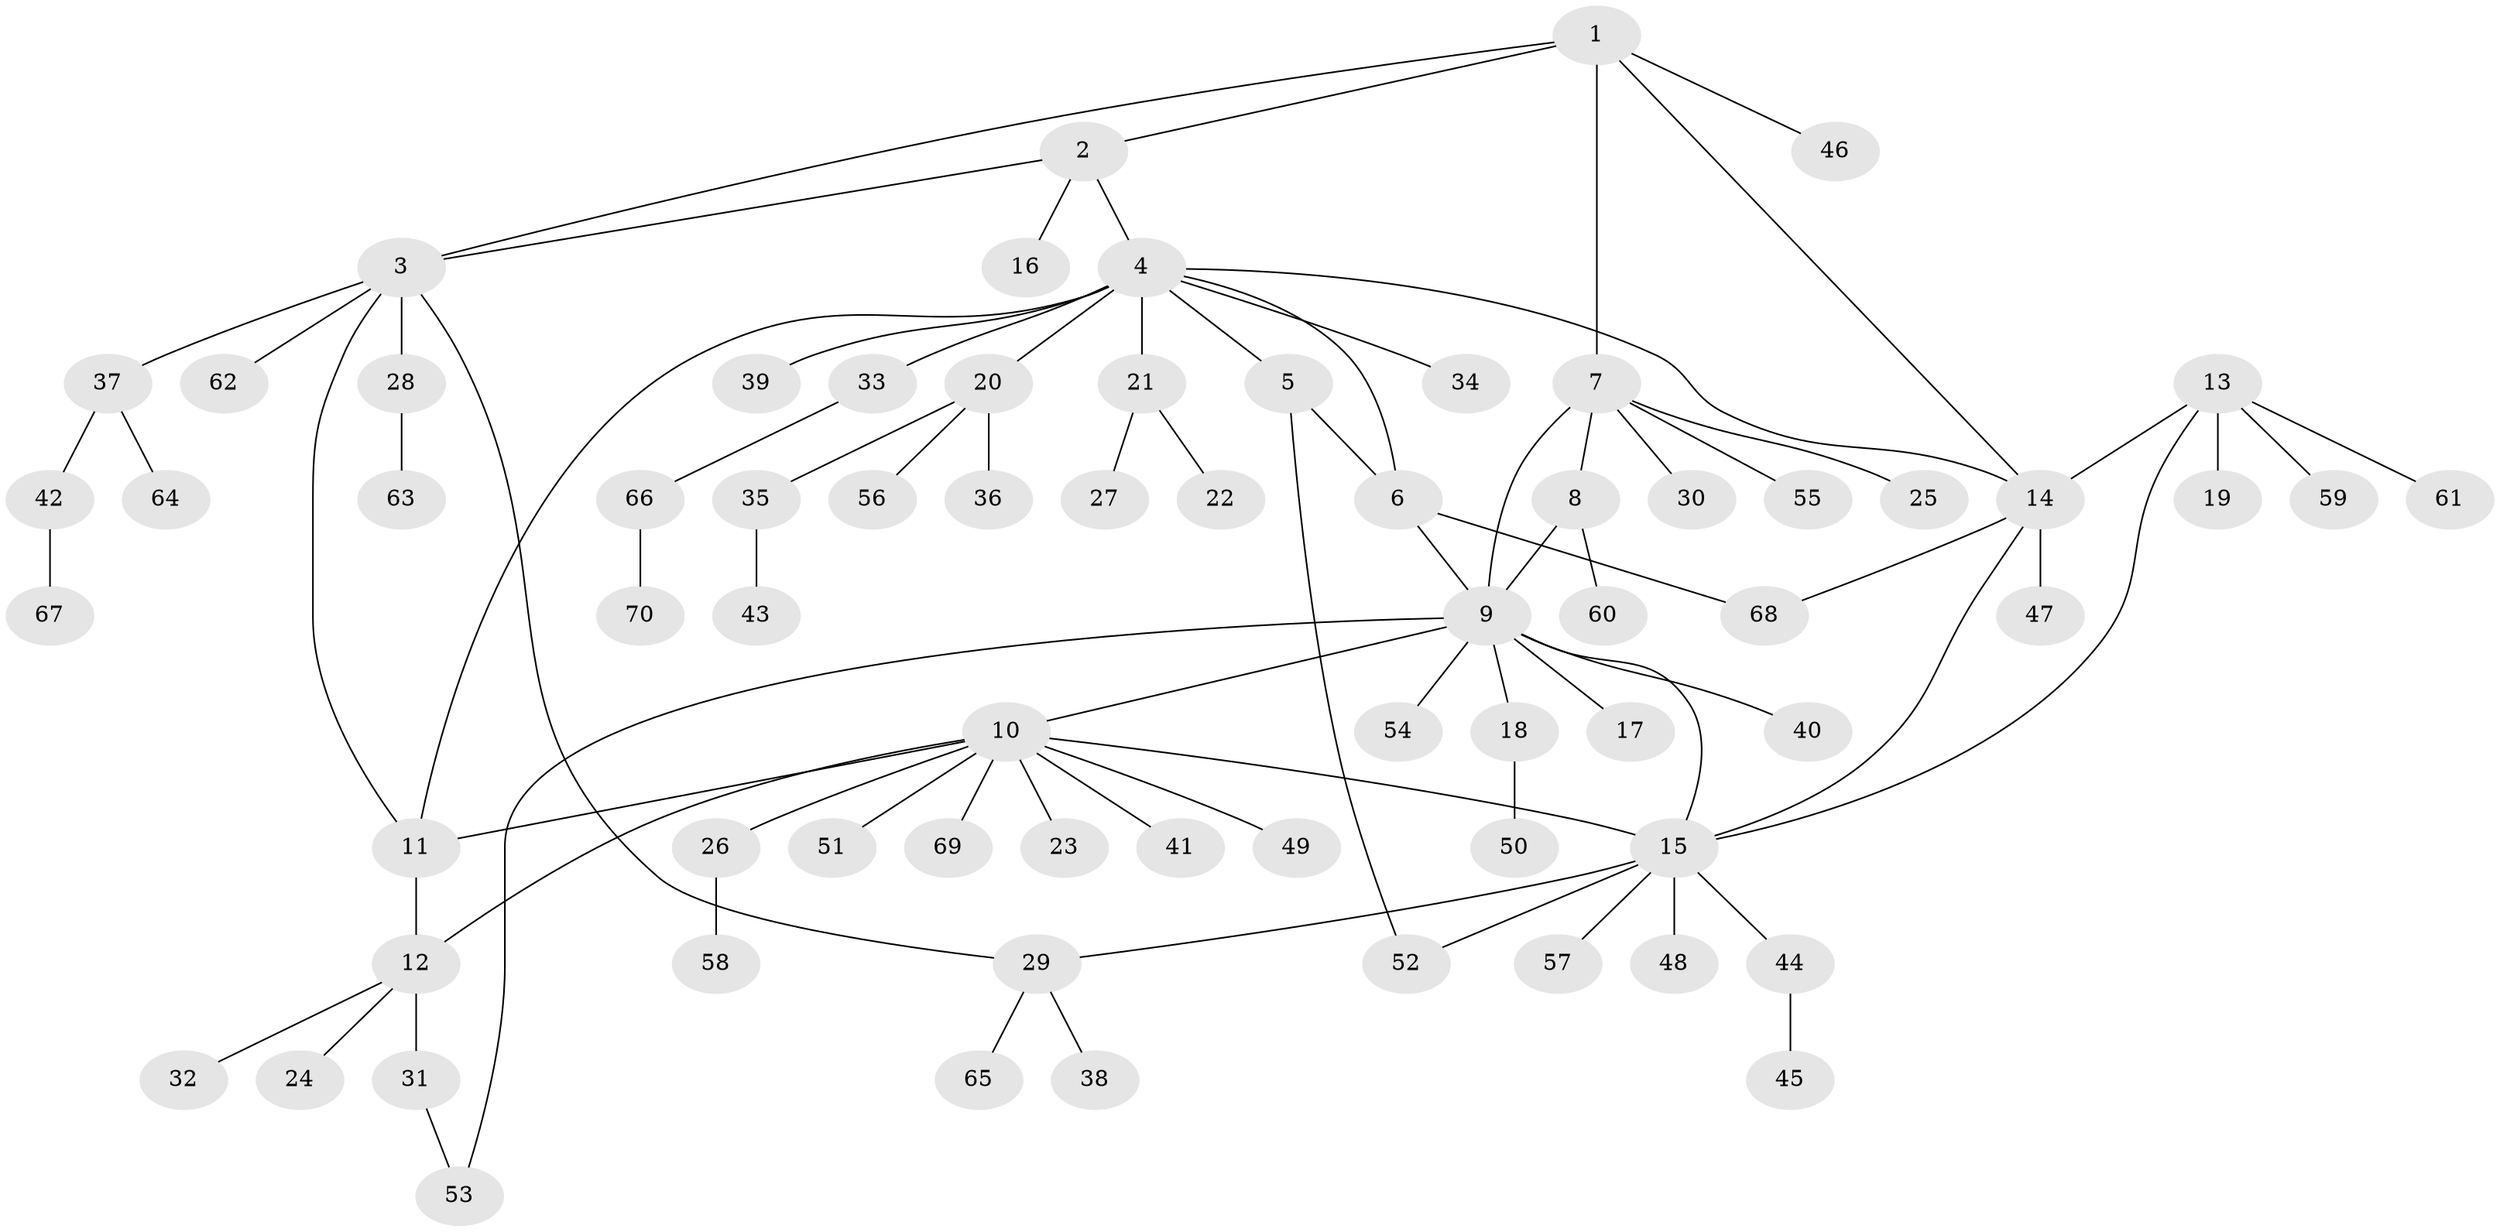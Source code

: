 // Generated by graph-tools (version 1.1) at 2025/50/03/09/25 03:50:36]
// undirected, 70 vertices, 84 edges
graph export_dot {
graph [start="1"]
  node [color=gray90,style=filled];
  1;
  2;
  3;
  4;
  5;
  6;
  7;
  8;
  9;
  10;
  11;
  12;
  13;
  14;
  15;
  16;
  17;
  18;
  19;
  20;
  21;
  22;
  23;
  24;
  25;
  26;
  27;
  28;
  29;
  30;
  31;
  32;
  33;
  34;
  35;
  36;
  37;
  38;
  39;
  40;
  41;
  42;
  43;
  44;
  45;
  46;
  47;
  48;
  49;
  50;
  51;
  52;
  53;
  54;
  55;
  56;
  57;
  58;
  59;
  60;
  61;
  62;
  63;
  64;
  65;
  66;
  67;
  68;
  69;
  70;
  1 -- 2;
  1 -- 3;
  1 -- 7;
  1 -- 14;
  1 -- 46;
  2 -- 3;
  2 -- 4;
  2 -- 16;
  3 -- 11;
  3 -- 28;
  3 -- 29;
  3 -- 37;
  3 -- 62;
  4 -- 5;
  4 -- 6;
  4 -- 11;
  4 -- 14;
  4 -- 20;
  4 -- 21;
  4 -- 33;
  4 -- 34;
  4 -- 39;
  5 -- 6;
  5 -- 52;
  6 -- 9;
  6 -- 68;
  7 -- 8;
  7 -- 9;
  7 -- 25;
  7 -- 30;
  7 -- 55;
  8 -- 9;
  8 -- 60;
  9 -- 10;
  9 -- 15;
  9 -- 17;
  9 -- 18;
  9 -- 40;
  9 -- 53;
  9 -- 54;
  10 -- 11;
  10 -- 12;
  10 -- 15;
  10 -- 23;
  10 -- 26;
  10 -- 41;
  10 -- 49;
  10 -- 51;
  10 -- 69;
  11 -- 12;
  12 -- 24;
  12 -- 31;
  12 -- 32;
  13 -- 14;
  13 -- 15;
  13 -- 19;
  13 -- 59;
  13 -- 61;
  14 -- 15;
  14 -- 47;
  14 -- 68;
  15 -- 29;
  15 -- 44;
  15 -- 48;
  15 -- 52;
  15 -- 57;
  18 -- 50;
  20 -- 35;
  20 -- 36;
  20 -- 56;
  21 -- 22;
  21 -- 27;
  26 -- 58;
  28 -- 63;
  29 -- 38;
  29 -- 65;
  31 -- 53;
  33 -- 66;
  35 -- 43;
  37 -- 42;
  37 -- 64;
  42 -- 67;
  44 -- 45;
  66 -- 70;
}
